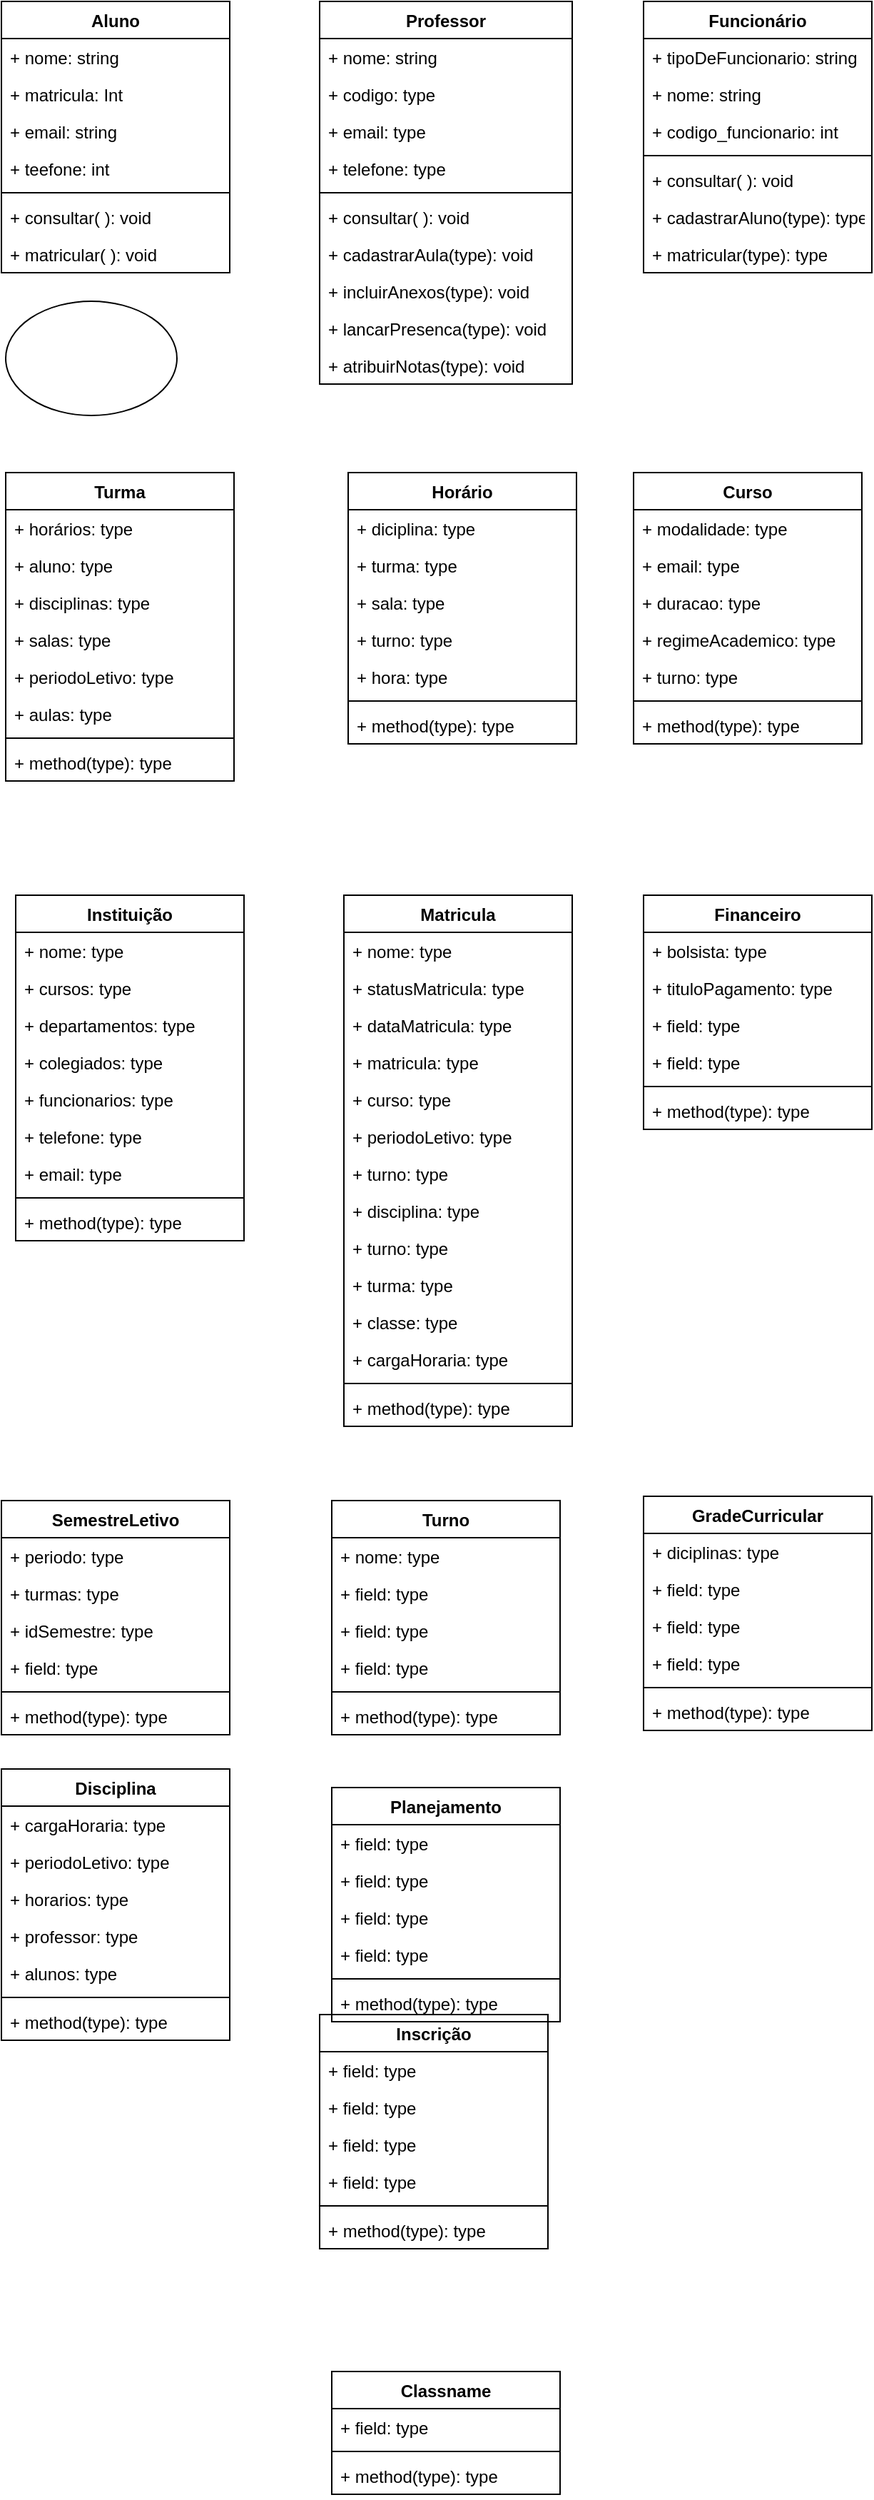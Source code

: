 <mxfile version="12.3.3" type="github" pages="1">
  <diagram id="O4b1mM1RUUwsPZIFDWEZ" name="PÃ¡gina-1">
    <mxGraphModel dx="802" dy="430" grid="1" gridSize="10" guides="1" tooltips="1" connect="1" arrows="1" fold="1" page="1" pageScale="1" pageWidth="827" pageHeight="1169" math="0" shadow="0">
      <root>
        <mxCell id="0"/>
        <mxCell id="1" parent="0"/>
        <mxCell id="_6sM0Nvt4yBUeLLIfEaT-5" value="Aluno" style="swimlane;fontStyle=1;align=center;verticalAlign=top;childLayout=stackLayout;horizontal=1;startSize=26;horizontalStack=0;resizeParent=1;resizeParentMax=0;resizeLast=0;collapsible=1;marginBottom=0;" parent="1" vertex="1">
          <mxGeometry x="110" y="40" width="160" height="190" as="geometry"/>
        </mxCell>
        <mxCell id="_6sM0Nvt4yBUeLLIfEaT-70" value="+ nome: string" style="text;strokeColor=none;fillColor=none;align=left;verticalAlign=top;spacingLeft=4;spacingRight=4;overflow=hidden;rotatable=0;points=[[0,0.5],[1,0.5]];portConstraint=eastwest;" parent="_6sM0Nvt4yBUeLLIfEaT-5" vertex="1">
          <mxGeometry y="26" width="160" height="26" as="geometry"/>
        </mxCell>
        <mxCell id="u512ASw4TgNbLf_zH4Zi-1" value="+ matricula: Int" style="text;strokeColor=none;fillColor=none;align=left;verticalAlign=top;spacingLeft=4;spacingRight=4;overflow=hidden;rotatable=0;points=[[0,0.5],[1,0.5]];portConstraint=eastwest;" parent="_6sM0Nvt4yBUeLLIfEaT-5" vertex="1">
          <mxGeometry y="52" width="160" height="26" as="geometry"/>
        </mxCell>
        <mxCell id="u512ASw4TgNbLf_zH4Zi-2" value="+ email: string" style="text;strokeColor=none;fillColor=none;align=left;verticalAlign=top;spacingLeft=4;spacingRight=4;overflow=hidden;rotatable=0;points=[[0,0.5],[1,0.5]];portConstraint=eastwest;" parent="_6sM0Nvt4yBUeLLIfEaT-5" vertex="1">
          <mxGeometry y="78" width="160" height="26" as="geometry"/>
        </mxCell>
        <mxCell id="_6sM0Nvt4yBUeLLIfEaT-6" value="+ teefone: int" style="text;strokeColor=none;fillColor=none;align=left;verticalAlign=top;spacingLeft=4;spacingRight=4;overflow=hidden;rotatable=0;points=[[0,0.5],[1,0.5]];portConstraint=eastwest;" parent="_6sM0Nvt4yBUeLLIfEaT-5" vertex="1">
          <mxGeometry y="104" width="160" height="26" as="geometry"/>
        </mxCell>
        <mxCell id="_6sM0Nvt4yBUeLLIfEaT-7" value="" style="line;strokeWidth=1;fillColor=none;align=left;verticalAlign=middle;spacingTop=-1;spacingLeft=3;spacingRight=3;rotatable=0;labelPosition=right;points=[];portConstraint=eastwest;" parent="_6sM0Nvt4yBUeLLIfEaT-5" vertex="1">
          <mxGeometry y="130" width="160" height="8" as="geometry"/>
        </mxCell>
        <mxCell id="_6sM0Nvt4yBUeLLIfEaT-8" value="+ consultar( ): void" style="text;strokeColor=none;fillColor=none;align=left;verticalAlign=top;spacingLeft=4;spacingRight=4;overflow=hidden;rotatable=0;points=[[0,0.5],[1,0.5]];portConstraint=eastwest;" parent="_6sM0Nvt4yBUeLLIfEaT-5" vertex="1">
          <mxGeometry y="138" width="160" height="26" as="geometry"/>
        </mxCell>
        <mxCell id="u512ASw4TgNbLf_zH4Zi-52" value="+ matricular( ): void" style="text;strokeColor=none;fillColor=none;align=left;verticalAlign=top;spacingLeft=4;spacingRight=4;overflow=hidden;rotatable=0;points=[[0,0.5],[1,0.5]];portConstraint=eastwest;" parent="_6sM0Nvt4yBUeLLIfEaT-5" vertex="1">
          <mxGeometry y="164" width="160" height="26" as="geometry"/>
        </mxCell>
        <mxCell id="_6sM0Nvt4yBUeLLIfEaT-9" value="Professor" style="swimlane;fontStyle=1;align=center;verticalAlign=top;childLayout=stackLayout;horizontal=1;startSize=26;horizontalStack=0;resizeParent=1;resizeParentMax=0;resizeLast=0;collapsible=1;marginBottom=0;" parent="1" vertex="1">
          <mxGeometry x="333" y="40" width="177" height="268" as="geometry"/>
        </mxCell>
        <mxCell id="u512ASw4TgNbLf_zH4Zi-7" value="+ nome: string" style="text;strokeColor=none;fillColor=none;align=left;verticalAlign=top;spacingLeft=4;spacingRight=4;overflow=hidden;rotatable=0;points=[[0,0.5],[1,0.5]];portConstraint=eastwest;" parent="_6sM0Nvt4yBUeLLIfEaT-9" vertex="1">
          <mxGeometry y="26" width="177" height="26" as="geometry"/>
        </mxCell>
        <mxCell id="u512ASw4TgNbLf_zH4Zi-9" value="+ codigo: type" style="text;strokeColor=none;fillColor=none;align=left;verticalAlign=top;spacingLeft=4;spacingRight=4;overflow=hidden;rotatable=0;points=[[0,0.5],[1,0.5]];portConstraint=eastwest;" parent="_6sM0Nvt4yBUeLLIfEaT-9" vertex="1">
          <mxGeometry y="52" width="177" height="26" as="geometry"/>
        </mxCell>
        <mxCell id="u512ASw4TgNbLf_zH4Zi-8" value="+ email: type" style="text;strokeColor=none;fillColor=none;align=left;verticalAlign=top;spacingLeft=4;spacingRight=4;overflow=hidden;rotatable=0;points=[[0,0.5],[1,0.5]];portConstraint=eastwest;" parent="_6sM0Nvt4yBUeLLIfEaT-9" vertex="1">
          <mxGeometry y="78" width="177" height="26" as="geometry"/>
        </mxCell>
        <mxCell id="_6sM0Nvt4yBUeLLIfEaT-10" value="+ telefone: type" style="text;strokeColor=none;fillColor=none;align=left;verticalAlign=top;spacingLeft=4;spacingRight=4;overflow=hidden;rotatable=0;points=[[0,0.5],[1,0.5]];portConstraint=eastwest;" parent="_6sM0Nvt4yBUeLLIfEaT-9" vertex="1">
          <mxGeometry y="104" width="177" height="26" as="geometry"/>
        </mxCell>
        <mxCell id="_6sM0Nvt4yBUeLLIfEaT-11" value="" style="line;strokeWidth=1;fillColor=none;align=left;verticalAlign=middle;spacingTop=-1;spacingLeft=3;spacingRight=3;rotatable=0;labelPosition=right;points=[];portConstraint=eastwest;" parent="_6sM0Nvt4yBUeLLIfEaT-9" vertex="1">
          <mxGeometry y="130" width="177" height="8" as="geometry"/>
        </mxCell>
        <mxCell id="u512ASw4TgNbLf_zH4Zi-57" value="+ consultar( ): void" style="text;strokeColor=none;fillColor=none;align=left;verticalAlign=top;spacingLeft=4;spacingRight=4;overflow=hidden;rotatable=0;points=[[0,0.5],[1,0.5]];portConstraint=eastwest;" parent="_6sM0Nvt4yBUeLLIfEaT-9" vertex="1">
          <mxGeometry y="138" width="177" height="26" as="geometry"/>
        </mxCell>
        <mxCell id="_6sM0Nvt4yBUeLLIfEaT-12" value="+ cadastrarAula(type): void" style="text;strokeColor=none;fillColor=none;align=left;verticalAlign=top;spacingLeft=4;spacingRight=4;overflow=hidden;rotatable=0;points=[[0,0.5],[1,0.5]];portConstraint=eastwest;" parent="_6sM0Nvt4yBUeLLIfEaT-9" vertex="1">
          <mxGeometry y="164" width="177" height="26" as="geometry"/>
        </mxCell>
        <mxCell id="u512ASw4TgNbLf_zH4Zi-53" value="+ incluirAnexos(type): void" style="text;strokeColor=none;fillColor=none;align=left;verticalAlign=top;spacingLeft=4;spacingRight=4;overflow=hidden;rotatable=0;points=[[0,0.5],[1,0.5]];portConstraint=eastwest;" parent="_6sM0Nvt4yBUeLLIfEaT-9" vertex="1">
          <mxGeometry y="190" width="177" height="26" as="geometry"/>
        </mxCell>
        <mxCell id="u512ASw4TgNbLf_zH4Zi-55" value="+ lancarPresenca(type): void" style="text;strokeColor=none;fillColor=none;align=left;verticalAlign=top;spacingLeft=4;spacingRight=4;overflow=hidden;rotatable=0;points=[[0,0.5],[1,0.5]];portConstraint=eastwest;" parent="_6sM0Nvt4yBUeLLIfEaT-9" vertex="1">
          <mxGeometry y="216" width="177" height="26" as="geometry"/>
        </mxCell>
        <mxCell id="u512ASw4TgNbLf_zH4Zi-54" value="+ atribuirNotas(type): void" style="text;strokeColor=none;fillColor=none;align=left;verticalAlign=top;spacingLeft=4;spacingRight=4;overflow=hidden;rotatable=0;points=[[0,0.5],[1,0.5]];portConstraint=eastwest;" parent="_6sM0Nvt4yBUeLLIfEaT-9" vertex="1">
          <mxGeometry y="242" width="177" height="26" as="geometry"/>
        </mxCell>
        <mxCell id="_6sM0Nvt4yBUeLLIfEaT-13" value="Funcionário" style="swimlane;fontStyle=1;align=center;verticalAlign=top;childLayout=stackLayout;horizontal=1;startSize=26;horizontalStack=0;resizeParent=1;resizeParentMax=0;resizeLast=0;collapsible=1;marginBottom=0;" parent="1" vertex="1">
          <mxGeometry x="560" y="40" width="160" height="190" as="geometry"/>
        </mxCell>
        <mxCell id="u512ASw4TgNbLf_zH4Zi-10" value="+ tipoDeFuncionario: string" style="text;strokeColor=none;fillColor=none;align=left;verticalAlign=top;spacingLeft=4;spacingRight=4;overflow=hidden;rotatable=0;points=[[0,0.5],[1,0.5]];portConstraint=eastwest;" parent="_6sM0Nvt4yBUeLLIfEaT-13" vertex="1">
          <mxGeometry y="26" width="160" height="26" as="geometry"/>
        </mxCell>
        <mxCell id="u512ASw4TgNbLf_zH4Zi-12" value="+ nome: string" style="text;strokeColor=none;fillColor=none;align=left;verticalAlign=top;spacingLeft=4;spacingRight=4;overflow=hidden;rotatable=0;points=[[0,0.5],[1,0.5]];portConstraint=eastwest;" parent="_6sM0Nvt4yBUeLLIfEaT-13" vertex="1">
          <mxGeometry y="52" width="160" height="26" as="geometry"/>
        </mxCell>
        <mxCell id="u512ASw4TgNbLf_zH4Zi-11" value="+ codigo_funcionario: int" style="text;strokeColor=none;fillColor=none;align=left;verticalAlign=top;spacingLeft=4;spacingRight=4;overflow=hidden;rotatable=0;points=[[0,0.5],[1,0.5]];portConstraint=eastwest;" parent="_6sM0Nvt4yBUeLLIfEaT-13" vertex="1">
          <mxGeometry y="78" width="160" height="26" as="geometry"/>
        </mxCell>
        <mxCell id="_6sM0Nvt4yBUeLLIfEaT-15" value="" style="line;strokeWidth=1;fillColor=none;align=left;verticalAlign=middle;spacingTop=-1;spacingLeft=3;spacingRight=3;rotatable=0;labelPosition=right;points=[];portConstraint=eastwest;" parent="_6sM0Nvt4yBUeLLIfEaT-13" vertex="1">
          <mxGeometry y="104" width="160" height="8" as="geometry"/>
        </mxCell>
        <mxCell id="u512ASw4TgNbLf_zH4Zi-58" value="+ consultar( ): void" style="text;strokeColor=none;fillColor=none;align=left;verticalAlign=top;spacingLeft=4;spacingRight=4;overflow=hidden;rotatable=0;points=[[0,0.5],[1,0.5]];portConstraint=eastwest;" parent="_6sM0Nvt4yBUeLLIfEaT-13" vertex="1">
          <mxGeometry y="112" width="160" height="26" as="geometry"/>
        </mxCell>
        <mxCell id="_6sM0Nvt4yBUeLLIfEaT-16" value="+ cadastrarAluno(type): type" style="text;strokeColor=none;fillColor=none;align=left;verticalAlign=top;spacingLeft=4;spacingRight=4;overflow=hidden;rotatable=0;points=[[0,0.5],[1,0.5]];portConstraint=eastwest;" parent="_6sM0Nvt4yBUeLLIfEaT-13" vertex="1">
          <mxGeometry y="138" width="160" height="26" as="geometry"/>
        </mxCell>
        <mxCell id="u512ASw4TgNbLf_zH4Zi-59" value="+ matricular(type): type" style="text;strokeColor=none;fillColor=none;align=left;verticalAlign=top;spacingLeft=4;spacingRight=4;overflow=hidden;rotatable=0;points=[[0,0.5],[1,0.5]];portConstraint=eastwest;" parent="_6sM0Nvt4yBUeLLIfEaT-13" vertex="1">
          <mxGeometry y="164" width="160" height="26" as="geometry"/>
        </mxCell>
        <mxCell id="_6sM0Nvt4yBUeLLIfEaT-17" value="Turma" style="swimlane;fontStyle=1;align=center;verticalAlign=top;childLayout=stackLayout;horizontal=1;startSize=26;horizontalStack=0;resizeParent=1;resizeParentMax=0;resizeLast=0;collapsible=1;marginBottom=0;" parent="1" vertex="1">
          <mxGeometry x="113" y="370" width="160" height="216" as="geometry"/>
        </mxCell>
        <mxCell id="u512ASw4TgNbLf_zH4Zi-13" value="+ horários: type" style="text;strokeColor=none;fillColor=none;align=left;verticalAlign=top;spacingLeft=4;spacingRight=4;overflow=hidden;rotatable=0;points=[[0,0.5],[1,0.5]];portConstraint=eastwest;" parent="_6sM0Nvt4yBUeLLIfEaT-17" vertex="1">
          <mxGeometry y="26" width="160" height="26" as="geometry"/>
        </mxCell>
        <mxCell id="u512ASw4TgNbLf_zH4Zi-15" value="+ aluno: type" style="text;strokeColor=none;fillColor=none;align=left;verticalAlign=top;spacingLeft=4;spacingRight=4;overflow=hidden;rotatable=0;points=[[0,0.5],[1,0.5]];portConstraint=eastwest;" parent="_6sM0Nvt4yBUeLLIfEaT-17" vertex="1">
          <mxGeometry y="52" width="160" height="26" as="geometry"/>
        </mxCell>
        <mxCell id="u512ASw4TgNbLf_zH4Zi-14" value="+ disciplinas: type" style="text;strokeColor=none;fillColor=none;align=left;verticalAlign=top;spacingLeft=4;spacingRight=4;overflow=hidden;rotatable=0;points=[[0,0.5],[1,0.5]];portConstraint=eastwest;" parent="_6sM0Nvt4yBUeLLIfEaT-17" vertex="1">
          <mxGeometry y="78" width="160" height="26" as="geometry"/>
        </mxCell>
        <mxCell id="_6sM0Nvt4yBUeLLIfEaT-18" value="+ salas: type" style="text;strokeColor=none;fillColor=none;align=left;verticalAlign=top;spacingLeft=4;spacingRight=4;overflow=hidden;rotatable=0;points=[[0,0.5],[1,0.5]];portConstraint=eastwest;" parent="_6sM0Nvt4yBUeLLIfEaT-17" vertex="1">
          <mxGeometry y="104" width="160" height="26" as="geometry"/>
        </mxCell>
        <mxCell id="u512ASw4TgNbLf_zH4Zi-60" value="+ periodoLetivo: type" style="text;strokeColor=none;fillColor=none;align=left;verticalAlign=top;spacingLeft=4;spacingRight=4;overflow=hidden;rotatable=0;points=[[0,0.5],[1,0.5]];portConstraint=eastwest;" parent="_6sM0Nvt4yBUeLLIfEaT-17" vertex="1">
          <mxGeometry y="130" width="160" height="26" as="geometry"/>
        </mxCell>
        <mxCell id="u512ASw4TgNbLf_zH4Zi-61" value="+ aulas: type" style="text;strokeColor=none;fillColor=none;align=left;verticalAlign=top;spacingLeft=4;spacingRight=4;overflow=hidden;rotatable=0;points=[[0,0.5],[1,0.5]];portConstraint=eastwest;" parent="_6sM0Nvt4yBUeLLIfEaT-17" vertex="1">
          <mxGeometry y="156" width="160" height="26" as="geometry"/>
        </mxCell>
        <mxCell id="_6sM0Nvt4yBUeLLIfEaT-19" value="" style="line;strokeWidth=1;fillColor=none;align=left;verticalAlign=middle;spacingTop=-1;spacingLeft=3;spacingRight=3;rotatable=0;labelPosition=right;points=[];portConstraint=eastwest;" parent="_6sM0Nvt4yBUeLLIfEaT-17" vertex="1">
          <mxGeometry y="182" width="160" height="8" as="geometry"/>
        </mxCell>
        <mxCell id="_6sM0Nvt4yBUeLLIfEaT-20" value="+ method(type): type" style="text;strokeColor=none;fillColor=none;align=left;verticalAlign=top;spacingLeft=4;spacingRight=4;overflow=hidden;rotatable=0;points=[[0,0.5],[1,0.5]];portConstraint=eastwest;" parent="_6sM0Nvt4yBUeLLIfEaT-17" vertex="1">
          <mxGeometry y="190" width="160" height="26" as="geometry"/>
        </mxCell>
        <mxCell id="_6sM0Nvt4yBUeLLIfEaT-21" value="Instituição" style="swimlane;fontStyle=1;align=center;verticalAlign=top;childLayout=stackLayout;horizontal=1;startSize=26;horizontalStack=0;resizeParent=1;resizeParentMax=0;resizeLast=0;collapsible=1;marginBottom=0;" parent="1" vertex="1">
          <mxGeometry x="120" y="666" width="160" height="242" as="geometry"/>
        </mxCell>
        <mxCell id="u512ASw4TgNbLf_zH4Zi-22" value="+ nome: type" style="text;strokeColor=none;fillColor=none;align=left;verticalAlign=top;spacingLeft=4;spacingRight=4;overflow=hidden;rotatable=0;points=[[0,0.5],[1,0.5]];portConstraint=eastwest;" parent="_6sM0Nvt4yBUeLLIfEaT-21" vertex="1">
          <mxGeometry y="26" width="160" height="26" as="geometry"/>
        </mxCell>
        <mxCell id="u512ASw4TgNbLf_zH4Zi-24" value="+ cursos: type" style="text;strokeColor=none;fillColor=none;align=left;verticalAlign=top;spacingLeft=4;spacingRight=4;overflow=hidden;rotatable=0;points=[[0,0.5],[1,0.5]];portConstraint=eastwest;" parent="_6sM0Nvt4yBUeLLIfEaT-21" vertex="1">
          <mxGeometry y="52" width="160" height="26" as="geometry"/>
        </mxCell>
        <mxCell id="u512ASw4TgNbLf_zH4Zi-23" value="+ departamentos: type" style="text;strokeColor=none;fillColor=none;align=left;verticalAlign=top;spacingLeft=4;spacingRight=4;overflow=hidden;rotatable=0;points=[[0,0.5],[1,0.5]];portConstraint=eastwest;" parent="_6sM0Nvt4yBUeLLIfEaT-21" vertex="1">
          <mxGeometry y="78" width="160" height="26" as="geometry"/>
        </mxCell>
        <mxCell id="_6sM0Nvt4yBUeLLIfEaT-22" value="+ colegiados: type" style="text;strokeColor=none;fillColor=none;align=left;verticalAlign=top;spacingLeft=4;spacingRight=4;overflow=hidden;rotatable=0;points=[[0,0.5],[1,0.5]];portConstraint=eastwest;" parent="_6sM0Nvt4yBUeLLIfEaT-21" vertex="1">
          <mxGeometry y="104" width="160" height="26" as="geometry"/>
        </mxCell>
        <mxCell id="u512ASw4TgNbLf_zH4Zi-64" value="+ funcionarios: type" style="text;strokeColor=none;fillColor=none;align=left;verticalAlign=top;spacingLeft=4;spacingRight=4;overflow=hidden;rotatable=0;points=[[0,0.5],[1,0.5]];portConstraint=eastwest;" parent="_6sM0Nvt4yBUeLLIfEaT-21" vertex="1">
          <mxGeometry y="130" width="160" height="26" as="geometry"/>
        </mxCell>
        <mxCell id="u512ASw4TgNbLf_zH4Zi-65" value="+ telefone: type" style="text;strokeColor=none;fillColor=none;align=left;verticalAlign=top;spacingLeft=4;spacingRight=4;overflow=hidden;rotatable=0;points=[[0,0.5],[1,0.5]];portConstraint=eastwest;" parent="_6sM0Nvt4yBUeLLIfEaT-21" vertex="1">
          <mxGeometry y="156" width="160" height="26" as="geometry"/>
        </mxCell>
        <mxCell id="u512ASw4TgNbLf_zH4Zi-66" value="+ email: type" style="text;strokeColor=none;fillColor=none;align=left;verticalAlign=top;spacingLeft=4;spacingRight=4;overflow=hidden;rotatable=0;points=[[0,0.5],[1,0.5]];portConstraint=eastwest;" parent="_6sM0Nvt4yBUeLLIfEaT-21" vertex="1">
          <mxGeometry y="182" width="160" height="26" as="geometry"/>
        </mxCell>
        <mxCell id="_6sM0Nvt4yBUeLLIfEaT-23" value="" style="line;strokeWidth=1;fillColor=none;align=left;verticalAlign=middle;spacingTop=-1;spacingLeft=3;spacingRight=3;rotatable=0;labelPosition=right;points=[];portConstraint=eastwest;" parent="_6sM0Nvt4yBUeLLIfEaT-21" vertex="1">
          <mxGeometry y="208" width="160" height="8" as="geometry"/>
        </mxCell>
        <mxCell id="_6sM0Nvt4yBUeLLIfEaT-24" value="+ method(type): type" style="text;strokeColor=none;fillColor=none;align=left;verticalAlign=top;spacingLeft=4;spacingRight=4;overflow=hidden;rotatable=0;points=[[0,0.5],[1,0.5]];portConstraint=eastwest;" parent="_6sM0Nvt4yBUeLLIfEaT-21" vertex="1">
          <mxGeometry y="216" width="160" height="26" as="geometry"/>
        </mxCell>
        <mxCell id="_6sM0Nvt4yBUeLLIfEaT-25" value="Horário" style="swimlane;fontStyle=1;align=center;verticalAlign=top;childLayout=stackLayout;horizontal=1;startSize=26;horizontalStack=0;resizeParent=1;resizeParentMax=0;resizeLast=0;collapsible=1;marginBottom=0;" parent="1" vertex="1">
          <mxGeometry x="353" y="370" width="160" height="190" as="geometry"/>
        </mxCell>
        <mxCell id="_6sM0Nvt4yBUeLLIfEaT-26" value="+ diciplina: type" style="text;strokeColor=none;fillColor=none;align=left;verticalAlign=top;spacingLeft=4;spacingRight=4;overflow=hidden;rotatable=0;points=[[0,0.5],[1,0.5]];portConstraint=eastwest;" parent="_6sM0Nvt4yBUeLLIfEaT-25" vertex="1">
          <mxGeometry y="26" width="160" height="26" as="geometry"/>
        </mxCell>
        <mxCell id="u512ASw4TgNbLf_zH4Zi-16" value="+ turma: type" style="text;strokeColor=none;fillColor=none;align=left;verticalAlign=top;spacingLeft=4;spacingRight=4;overflow=hidden;rotatable=0;points=[[0,0.5],[1,0.5]];portConstraint=eastwest;" parent="_6sM0Nvt4yBUeLLIfEaT-25" vertex="1">
          <mxGeometry y="52" width="160" height="26" as="geometry"/>
        </mxCell>
        <mxCell id="u512ASw4TgNbLf_zH4Zi-18" value="+ sala: type" style="text;strokeColor=none;fillColor=none;align=left;verticalAlign=top;spacingLeft=4;spacingRight=4;overflow=hidden;rotatable=0;points=[[0,0.5],[1,0.5]];portConstraint=eastwest;" parent="_6sM0Nvt4yBUeLLIfEaT-25" vertex="1">
          <mxGeometry y="78" width="160" height="26" as="geometry"/>
        </mxCell>
        <mxCell id="u512ASw4TgNbLf_zH4Zi-17" value="+ turno: type" style="text;strokeColor=none;fillColor=none;align=left;verticalAlign=top;spacingLeft=4;spacingRight=4;overflow=hidden;rotatable=0;points=[[0,0.5],[1,0.5]];portConstraint=eastwest;" parent="_6sM0Nvt4yBUeLLIfEaT-25" vertex="1">
          <mxGeometry y="104" width="160" height="26" as="geometry"/>
        </mxCell>
        <mxCell id="u512ASw4TgNbLf_zH4Zi-62" value="+ hora: type" style="text;strokeColor=none;fillColor=none;align=left;verticalAlign=top;spacingLeft=4;spacingRight=4;overflow=hidden;rotatable=0;points=[[0,0.5],[1,0.5]];portConstraint=eastwest;" parent="_6sM0Nvt4yBUeLLIfEaT-25" vertex="1">
          <mxGeometry y="130" width="160" height="26" as="geometry"/>
        </mxCell>
        <mxCell id="_6sM0Nvt4yBUeLLIfEaT-27" value="" style="line;strokeWidth=1;fillColor=none;align=left;verticalAlign=middle;spacingTop=-1;spacingLeft=3;spacingRight=3;rotatable=0;labelPosition=right;points=[];portConstraint=eastwest;" parent="_6sM0Nvt4yBUeLLIfEaT-25" vertex="1">
          <mxGeometry y="156" width="160" height="8" as="geometry"/>
        </mxCell>
        <mxCell id="_6sM0Nvt4yBUeLLIfEaT-28" value="+ method(type): type" style="text;strokeColor=none;fillColor=none;align=left;verticalAlign=top;spacingLeft=4;spacingRight=4;overflow=hidden;rotatable=0;points=[[0,0.5],[1,0.5]];portConstraint=eastwest;" parent="_6sM0Nvt4yBUeLLIfEaT-25" vertex="1">
          <mxGeometry y="164" width="160" height="26" as="geometry"/>
        </mxCell>
        <mxCell id="_6sM0Nvt4yBUeLLIfEaT-29" value="Matricula" style="swimlane;fontStyle=1;align=center;verticalAlign=top;childLayout=stackLayout;horizontal=1;startSize=26;horizontalStack=0;resizeParent=1;resizeParentMax=0;resizeLast=0;collapsible=1;marginBottom=0;" parent="1" vertex="1">
          <mxGeometry x="350" y="666" width="160" height="372" as="geometry"/>
        </mxCell>
        <mxCell id="u512ASw4TgNbLf_zH4Zi-25" value="+ nome: type" style="text;strokeColor=none;fillColor=none;align=left;verticalAlign=top;spacingLeft=4;spacingRight=4;overflow=hidden;rotatable=0;points=[[0,0.5],[1,0.5]];portConstraint=eastwest;" parent="_6sM0Nvt4yBUeLLIfEaT-29" vertex="1">
          <mxGeometry y="26" width="160" height="26" as="geometry"/>
        </mxCell>
        <mxCell id="u512ASw4TgNbLf_zH4Zi-74" value="+ statusMatricula: type" style="text;strokeColor=none;fillColor=none;align=left;verticalAlign=top;spacingLeft=4;spacingRight=4;overflow=hidden;rotatable=0;points=[[0,0.5],[1,0.5]];portConstraint=eastwest;" parent="_6sM0Nvt4yBUeLLIfEaT-29" vertex="1">
          <mxGeometry y="52" width="160" height="26" as="geometry"/>
        </mxCell>
        <mxCell id="u512ASw4TgNbLf_zH4Zi-73" value="+ dataMatricula: type" style="text;strokeColor=none;fillColor=none;align=left;verticalAlign=top;spacingLeft=4;spacingRight=4;overflow=hidden;rotatable=0;points=[[0,0.5],[1,0.5]];portConstraint=eastwest;" parent="_6sM0Nvt4yBUeLLIfEaT-29" vertex="1">
          <mxGeometry y="78" width="160" height="26" as="geometry"/>
        </mxCell>
        <mxCell id="u512ASw4TgNbLf_zH4Zi-27" value="+ matricula: type" style="text;strokeColor=none;fillColor=none;align=left;verticalAlign=top;spacingLeft=4;spacingRight=4;overflow=hidden;rotatable=0;points=[[0,0.5],[1,0.5]];portConstraint=eastwest;" parent="_6sM0Nvt4yBUeLLIfEaT-29" vertex="1">
          <mxGeometry y="104" width="160" height="26" as="geometry"/>
        </mxCell>
        <mxCell id="u512ASw4TgNbLf_zH4Zi-26" value="+ curso: type" style="text;strokeColor=none;fillColor=none;align=left;verticalAlign=top;spacingLeft=4;spacingRight=4;overflow=hidden;rotatable=0;points=[[0,0.5],[1,0.5]];portConstraint=eastwest;" parent="_6sM0Nvt4yBUeLLIfEaT-29" vertex="1">
          <mxGeometry y="130" width="160" height="26" as="geometry"/>
        </mxCell>
        <mxCell id="_6sM0Nvt4yBUeLLIfEaT-30" value="+ periodoLetivo: type" style="text;strokeColor=none;fillColor=none;align=left;verticalAlign=top;spacingLeft=4;spacingRight=4;overflow=hidden;rotatable=0;points=[[0,0.5],[1,0.5]];portConstraint=eastwest;" parent="_6sM0Nvt4yBUeLLIfEaT-29" vertex="1">
          <mxGeometry y="156" width="160" height="26" as="geometry"/>
        </mxCell>
        <mxCell id="u512ASw4TgNbLf_zH4Zi-67" value="+ turno: type" style="text;strokeColor=none;fillColor=none;align=left;verticalAlign=top;spacingLeft=4;spacingRight=4;overflow=hidden;rotatable=0;points=[[0,0.5],[1,0.5]];portConstraint=eastwest;" parent="_6sM0Nvt4yBUeLLIfEaT-29" vertex="1">
          <mxGeometry y="182" width="160" height="26" as="geometry"/>
        </mxCell>
        <mxCell id="u512ASw4TgNbLf_zH4Zi-70" value="+ disciplina: type" style="text;strokeColor=none;fillColor=none;align=left;verticalAlign=top;spacingLeft=4;spacingRight=4;overflow=hidden;rotatable=0;points=[[0,0.5],[1,0.5]];portConstraint=eastwest;" parent="_6sM0Nvt4yBUeLLIfEaT-29" vertex="1">
          <mxGeometry y="208" width="160" height="26" as="geometry"/>
        </mxCell>
        <mxCell id="u512ASw4TgNbLf_zH4Zi-71" value="+ turno: type" style="text;strokeColor=none;fillColor=none;align=left;verticalAlign=top;spacingLeft=4;spacingRight=4;overflow=hidden;rotatable=0;points=[[0,0.5],[1,0.5]];portConstraint=eastwest;" parent="_6sM0Nvt4yBUeLLIfEaT-29" vertex="1">
          <mxGeometry y="234" width="160" height="26" as="geometry"/>
        </mxCell>
        <mxCell id="u512ASw4TgNbLf_zH4Zi-72" value="+ turma: type" style="text;strokeColor=none;fillColor=none;align=left;verticalAlign=top;spacingLeft=4;spacingRight=4;overflow=hidden;rotatable=0;points=[[0,0.5],[1,0.5]];portConstraint=eastwest;" parent="_6sM0Nvt4yBUeLLIfEaT-29" vertex="1">
          <mxGeometry y="260" width="160" height="26" as="geometry"/>
        </mxCell>
        <mxCell id="u512ASw4TgNbLf_zH4Zi-69" value="+ classe: type" style="text;strokeColor=none;fillColor=none;align=left;verticalAlign=top;spacingLeft=4;spacingRight=4;overflow=hidden;rotatable=0;points=[[0,0.5],[1,0.5]];portConstraint=eastwest;" parent="_6sM0Nvt4yBUeLLIfEaT-29" vertex="1">
          <mxGeometry y="286" width="160" height="26" as="geometry"/>
        </mxCell>
        <mxCell id="u512ASw4TgNbLf_zH4Zi-68" value="+ cargaHoraria: type" style="text;strokeColor=none;fillColor=none;align=left;verticalAlign=top;spacingLeft=4;spacingRight=4;overflow=hidden;rotatable=0;points=[[0,0.5],[1,0.5]];portConstraint=eastwest;" parent="_6sM0Nvt4yBUeLLIfEaT-29" vertex="1">
          <mxGeometry y="312" width="160" height="26" as="geometry"/>
        </mxCell>
        <mxCell id="_6sM0Nvt4yBUeLLIfEaT-31" value="" style="line;strokeWidth=1;fillColor=none;align=left;verticalAlign=middle;spacingTop=-1;spacingLeft=3;spacingRight=3;rotatable=0;labelPosition=right;points=[];portConstraint=eastwest;" parent="_6sM0Nvt4yBUeLLIfEaT-29" vertex="1">
          <mxGeometry y="338" width="160" height="8" as="geometry"/>
        </mxCell>
        <mxCell id="_6sM0Nvt4yBUeLLIfEaT-32" value="+ method(type): type" style="text;strokeColor=none;fillColor=none;align=left;verticalAlign=top;spacingLeft=4;spacingRight=4;overflow=hidden;rotatable=0;points=[[0,0.5],[1,0.5]];portConstraint=eastwest;" parent="_6sM0Nvt4yBUeLLIfEaT-29" vertex="1">
          <mxGeometry y="346" width="160" height="26" as="geometry"/>
        </mxCell>
        <mxCell id="_6sM0Nvt4yBUeLLIfEaT-33" value="Curso" style="swimlane;fontStyle=1;align=center;verticalAlign=top;childLayout=stackLayout;horizontal=1;startSize=26;horizontalStack=0;resizeParent=1;resizeParentMax=0;resizeLast=0;collapsible=1;marginBottom=0;" parent="1" vertex="1">
          <mxGeometry x="553" y="370" width="160" height="190" as="geometry"/>
        </mxCell>
        <mxCell id="u512ASw4TgNbLf_zH4Zi-19" value="+ modalidade: type" style="text;strokeColor=none;fillColor=none;align=left;verticalAlign=top;spacingLeft=4;spacingRight=4;overflow=hidden;rotatable=0;points=[[0,0.5],[1,0.5]];portConstraint=eastwest;" parent="_6sM0Nvt4yBUeLLIfEaT-33" vertex="1">
          <mxGeometry y="26" width="160" height="26" as="geometry"/>
        </mxCell>
        <mxCell id="u512ASw4TgNbLf_zH4Zi-21" value="+ email: type" style="text;strokeColor=none;fillColor=none;align=left;verticalAlign=top;spacingLeft=4;spacingRight=4;overflow=hidden;rotatable=0;points=[[0,0.5],[1,0.5]];portConstraint=eastwest;" parent="_6sM0Nvt4yBUeLLIfEaT-33" vertex="1">
          <mxGeometry y="52" width="160" height="26" as="geometry"/>
        </mxCell>
        <mxCell id="u512ASw4TgNbLf_zH4Zi-20" value="+ duracao: type" style="text;strokeColor=none;fillColor=none;align=left;verticalAlign=top;spacingLeft=4;spacingRight=4;overflow=hidden;rotatable=0;points=[[0,0.5],[1,0.5]];portConstraint=eastwest;" parent="_6sM0Nvt4yBUeLLIfEaT-33" vertex="1">
          <mxGeometry y="78" width="160" height="26" as="geometry"/>
        </mxCell>
        <mxCell id="_6sM0Nvt4yBUeLLIfEaT-34" value="+ regimeAcademico: type" style="text;strokeColor=none;fillColor=none;align=left;verticalAlign=top;spacingLeft=4;spacingRight=4;overflow=hidden;rotatable=0;points=[[0,0.5],[1,0.5]];portConstraint=eastwest;" parent="_6sM0Nvt4yBUeLLIfEaT-33" vertex="1">
          <mxGeometry y="104" width="160" height="26" as="geometry"/>
        </mxCell>
        <mxCell id="u512ASw4TgNbLf_zH4Zi-63" value="+ turno: type" style="text;strokeColor=none;fillColor=none;align=left;verticalAlign=top;spacingLeft=4;spacingRight=4;overflow=hidden;rotatable=0;points=[[0,0.5],[1,0.5]];portConstraint=eastwest;" parent="_6sM0Nvt4yBUeLLIfEaT-33" vertex="1">
          <mxGeometry y="130" width="160" height="26" as="geometry"/>
        </mxCell>
        <mxCell id="_6sM0Nvt4yBUeLLIfEaT-35" value="" style="line;strokeWidth=1;fillColor=none;align=left;verticalAlign=middle;spacingTop=-1;spacingLeft=3;spacingRight=3;rotatable=0;labelPosition=right;points=[];portConstraint=eastwest;" parent="_6sM0Nvt4yBUeLLIfEaT-33" vertex="1">
          <mxGeometry y="156" width="160" height="8" as="geometry"/>
        </mxCell>
        <mxCell id="_6sM0Nvt4yBUeLLIfEaT-36" value="+ method(type): type" style="text;strokeColor=none;fillColor=none;align=left;verticalAlign=top;spacingLeft=4;spacingRight=4;overflow=hidden;rotatable=0;points=[[0,0.5],[1,0.5]];portConstraint=eastwest;" parent="_6sM0Nvt4yBUeLLIfEaT-33" vertex="1">
          <mxGeometry y="164" width="160" height="26" as="geometry"/>
        </mxCell>
        <mxCell id="_6sM0Nvt4yBUeLLIfEaT-37" value="Financeiro" style="swimlane;fontStyle=1;align=center;verticalAlign=top;childLayout=stackLayout;horizontal=1;startSize=26;horizontalStack=0;resizeParent=1;resizeParentMax=0;resizeLast=0;collapsible=1;marginBottom=0;" parent="1" vertex="1">
          <mxGeometry x="560" y="666" width="160" height="164" as="geometry"/>
        </mxCell>
        <mxCell id="_6sM0Nvt4yBUeLLIfEaT-38" value="+ bolsista: type" style="text;strokeColor=none;fillColor=none;align=left;verticalAlign=top;spacingLeft=4;spacingRight=4;overflow=hidden;rotatable=0;points=[[0,0.5],[1,0.5]];portConstraint=eastwest;" parent="_6sM0Nvt4yBUeLLIfEaT-37" vertex="1">
          <mxGeometry y="26" width="160" height="26" as="geometry"/>
        </mxCell>
        <mxCell id="u512ASw4TgNbLf_zH4Zi-28" value="+ tituloPagamento: type" style="text;strokeColor=none;fillColor=none;align=left;verticalAlign=top;spacingLeft=4;spacingRight=4;overflow=hidden;rotatable=0;points=[[0,0.5],[1,0.5]];portConstraint=eastwest;" parent="_6sM0Nvt4yBUeLLIfEaT-37" vertex="1">
          <mxGeometry y="52" width="160" height="26" as="geometry"/>
        </mxCell>
        <mxCell id="u512ASw4TgNbLf_zH4Zi-30" value="+ field: type" style="text;strokeColor=none;fillColor=none;align=left;verticalAlign=top;spacingLeft=4;spacingRight=4;overflow=hidden;rotatable=0;points=[[0,0.5],[1,0.5]];portConstraint=eastwest;" parent="_6sM0Nvt4yBUeLLIfEaT-37" vertex="1">
          <mxGeometry y="78" width="160" height="26" as="geometry"/>
        </mxCell>
        <mxCell id="u512ASw4TgNbLf_zH4Zi-29" value="+ field: type" style="text;strokeColor=none;fillColor=none;align=left;verticalAlign=top;spacingLeft=4;spacingRight=4;overflow=hidden;rotatable=0;points=[[0,0.5],[1,0.5]];portConstraint=eastwest;" parent="_6sM0Nvt4yBUeLLIfEaT-37" vertex="1">
          <mxGeometry y="104" width="160" height="26" as="geometry"/>
        </mxCell>
        <mxCell id="_6sM0Nvt4yBUeLLIfEaT-39" value="" style="line;strokeWidth=1;fillColor=none;align=left;verticalAlign=middle;spacingTop=-1;spacingLeft=3;spacingRight=3;rotatable=0;labelPosition=right;points=[];portConstraint=eastwest;" parent="_6sM0Nvt4yBUeLLIfEaT-37" vertex="1">
          <mxGeometry y="130" width="160" height="8" as="geometry"/>
        </mxCell>
        <mxCell id="_6sM0Nvt4yBUeLLIfEaT-40" value="+ method(type): type" style="text;strokeColor=none;fillColor=none;align=left;verticalAlign=top;spacingLeft=4;spacingRight=4;overflow=hidden;rotatable=0;points=[[0,0.5],[1,0.5]];portConstraint=eastwest;" parent="_6sM0Nvt4yBUeLLIfEaT-37" vertex="1">
          <mxGeometry y="138" width="160" height="26" as="geometry"/>
        </mxCell>
        <mxCell id="_6sM0Nvt4yBUeLLIfEaT-45" value="SemestreLetivo" style="swimlane;fontStyle=1;align=center;verticalAlign=top;childLayout=stackLayout;horizontal=1;startSize=26;horizontalStack=0;resizeParent=1;resizeParentMax=0;resizeLast=0;collapsible=1;marginBottom=0;" parent="1" vertex="1">
          <mxGeometry x="110" y="1090" width="160" height="164" as="geometry"/>
        </mxCell>
        <mxCell id="u512ASw4TgNbLf_zH4Zi-34" value="+ periodo: type" style="text;strokeColor=none;fillColor=none;align=left;verticalAlign=top;spacingLeft=4;spacingRight=4;overflow=hidden;rotatable=0;points=[[0,0.5],[1,0.5]];portConstraint=eastwest;" parent="_6sM0Nvt4yBUeLLIfEaT-45" vertex="1">
          <mxGeometry y="26" width="160" height="26" as="geometry"/>
        </mxCell>
        <mxCell id="u512ASw4TgNbLf_zH4Zi-36" value="+ turmas: type" style="text;strokeColor=none;fillColor=none;align=left;verticalAlign=top;spacingLeft=4;spacingRight=4;overflow=hidden;rotatable=0;points=[[0,0.5],[1,0.5]];portConstraint=eastwest;" parent="_6sM0Nvt4yBUeLLIfEaT-45" vertex="1">
          <mxGeometry y="52" width="160" height="26" as="geometry"/>
        </mxCell>
        <mxCell id="u512ASw4TgNbLf_zH4Zi-35" value="+ idSemestre: type" style="text;strokeColor=none;fillColor=none;align=left;verticalAlign=top;spacingLeft=4;spacingRight=4;overflow=hidden;rotatable=0;points=[[0,0.5],[1,0.5]];portConstraint=eastwest;" parent="_6sM0Nvt4yBUeLLIfEaT-45" vertex="1">
          <mxGeometry y="78" width="160" height="26" as="geometry"/>
        </mxCell>
        <mxCell id="_6sM0Nvt4yBUeLLIfEaT-46" value="+ field: type" style="text;strokeColor=none;fillColor=none;align=left;verticalAlign=top;spacingLeft=4;spacingRight=4;overflow=hidden;rotatable=0;points=[[0,0.5],[1,0.5]];portConstraint=eastwest;" parent="_6sM0Nvt4yBUeLLIfEaT-45" vertex="1">
          <mxGeometry y="104" width="160" height="26" as="geometry"/>
        </mxCell>
        <mxCell id="_6sM0Nvt4yBUeLLIfEaT-47" value="" style="line;strokeWidth=1;fillColor=none;align=left;verticalAlign=middle;spacingTop=-1;spacingLeft=3;spacingRight=3;rotatable=0;labelPosition=right;points=[];portConstraint=eastwest;" parent="_6sM0Nvt4yBUeLLIfEaT-45" vertex="1">
          <mxGeometry y="130" width="160" height="8" as="geometry"/>
        </mxCell>
        <mxCell id="_6sM0Nvt4yBUeLLIfEaT-48" value="+ method(type): type" style="text;strokeColor=none;fillColor=none;align=left;verticalAlign=top;spacingLeft=4;spacingRight=4;overflow=hidden;rotatable=0;points=[[0,0.5],[1,0.5]];portConstraint=eastwest;" parent="_6sM0Nvt4yBUeLLIfEaT-45" vertex="1">
          <mxGeometry y="138" width="160" height="26" as="geometry"/>
        </mxCell>
        <mxCell id="_6sM0Nvt4yBUeLLIfEaT-49" value="Turno" style="swimlane;fontStyle=1;align=center;verticalAlign=top;childLayout=stackLayout;horizontal=1;startSize=26;horizontalStack=0;resizeParent=1;resizeParentMax=0;resizeLast=0;collapsible=1;marginBottom=0;" parent="1" vertex="1">
          <mxGeometry x="341.5" y="1090" width="160" height="164" as="geometry"/>
        </mxCell>
        <mxCell id="u512ASw4TgNbLf_zH4Zi-37" value="+ nome: type" style="text;strokeColor=none;fillColor=none;align=left;verticalAlign=top;spacingLeft=4;spacingRight=4;overflow=hidden;rotatable=0;points=[[0,0.5],[1,0.5]];portConstraint=eastwest;" parent="_6sM0Nvt4yBUeLLIfEaT-49" vertex="1">
          <mxGeometry y="26" width="160" height="26" as="geometry"/>
        </mxCell>
        <mxCell id="u512ASw4TgNbLf_zH4Zi-39" value="+ field: type" style="text;strokeColor=none;fillColor=none;align=left;verticalAlign=top;spacingLeft=4;spacingRight=4;overflow=hidden;rotatable=0;points=[[0,0.5],[1,0.5]];portConstraint=eastwest;" parent="_6sM0Nvt4yBUeLLIfEaT-49" vertex="1">
          <mxGeometry y="52" width="160" height="26" as="geometry"/>
        </mxCell>
        <mxCell id="u512ASw4TgNbLf_zH4Zi-38" value="+ field: type" style="text;strokeColor=none;fillColor=none;align=left;verticalAlign=top;spacingLeft=4;spacingRight=4;overflow=hidden;rotatable=0;points=[[0,0.5],[1,0.5]];portConstraint=eastwest;" parent="_6sM0Nvt4yBUeLLIfEaT-49" vertex="1">
          <mxGeometry y="78" width="160" height="26" as="geometry"/>
        </mxCell>
        <mxCell id="_6sM0Nvt4yBUeLLIfEaT-50" value="+ field: type" style="text;strokeColor=none;fillColor=none;align=left;verticalAlign=top;spacingLeft=4;spacingRight=4;overflow=hidden;rotatable=0;points=[[0,0.5],[1,0.5]];portConstraint=eastwest;" parent="_6sM0Nvt4yBUeLLIfEaT-49" vertex="1">
          <mxGeometry y="104" width="160" height="26" as="geometry"/>
        </mxCell>
        <mxCell id="_6sM0Nvt4yBUeLLIfEaT-51" value="" style="line;strokeWidth=1;fillColor=none;align=left;verticalAlign=middle;spacingTop=-1;spacingLeft=3;spacingRight=3;rotatable=0;labelPosition=right;points=[];portConstraint=eastwest;" parent="_6sM0Nvt4yBUeLLIfEaT-49" vertex="1">
          <mxGeometry y="130" width="160" height="8" as="geometry"/>
        </mxCell>
        <mxCell id="_6sM0Nvt4yBUeLLIfEaT-52" value="+ method(type): type" style="text;strokeColor=none;fillColor=none;align=left;verticalAlign=top;spacingLeft=4;spacingRight=4;overflow=hidden;rotatable=0;points=[[0,0.5],[1,0.5]];portConstraint=eastwest;" parent="_6sM0Nvt4yBUeLLIfEaT-49" vertex="1">
          <mxGeometry y="138" width="160" height="26" as="geometry"/>
        </mxCell>
        <mxCell id="_6sM0Nvt4yBUeLLIfEaT-53" value="GradeCurricular" style="swimlane;fontStyle=1;align=center;verticalAlign=top;childLayout=stackLayout;horizontal=1;startSize=26;horizontalStack=0;resizeParent=1;resizeParentMax=0;resizeLast=0;collapsible=1;marginBottom=0;" parent="1" vertex="1">
          <mxGeometry x="560" y="1087" width="160" height="164" as="geometry"/>
        </mxCell>
        <mxCell id="u512ASw4TgNbLf_zH4Zi-40" value="+ diciplinas: type" style="text;strokeColor=none;fillColor=none;align=left;verticalAlign=top;spacingLeft=4;spacingRight=4;overflow=hidden;rotatable=0;points=[[0,0.5],[1,0.5]];portConstraint=eastwest;" parent="_6sM0Nvt4yBUeLLIfEaT-53" vertex="1">
          <mxGeometry y="26" width="160" height="26" as="geometry"/>
        </mxCell>
        <mxCell id="u512ASw4TgNbLf_zH4Zi-42" value="+ field: type" style="text;strokeColor=none;fillColor=none;align=left;verticalAlign=top;spacingLeft=4;spacingRight=4;overflow=hidden;rotatable=0;points=[[0,0.5],[1,0.5]];portConstraint=eastwest;" parent="_6sM0Nvt4yBUeLLIfEaT-53" vertex="1">
          <mxGeometry y="52" width="160" height="26" as="geometry"/>
        </mxCell>
        <mxCell id="u512ASw4TgNbLf_zH4Zi-41" value="+ field: type" style="text;strokeColor=none;fillColor=none;align=left;verticalAlign=top;spacingLeft=4;spacingRight=4;overflow=hidden;rotatable=0;points=[[0,0.5],[1,0.5]];portConstraint=eastwest;" parent="_6sM0Nvt4yBUeLLIfEaT-53" vertex="1">
          <mxGeometry y="78" width="160" height="26" as="geometry"/>
        </mxCell>
        <mxCell id="_6sM0Nvt4yBUeLLIfEaT-54" value="+ field: type" style="text;strokeColor=none;fillColor=none;align=left;verticalAlign=top;spacingLeft=4;spacingRight=4;overflow=hidden;rotatable=0;points=[[0,0.5],[1,0.5]];portConstraint=eastwest;" parent="_6sM0Nvt4yBUeLLIfEaT-53" vertex="1">
          <mxGeometry y="104" width="160" height="26" as="geometry"/>
        </mxCell>
        <mxCell id="_6sM0Nvt4yBUeLLIfEaT-55" value="" style="line;strokeWidth=1;fillColor=none;align=left;verticalAlign=middle;spacingTop=-1;spacingLeft=3;spacingRight=3;rotatable=0;labelPosition=right;points=[];portConstraint=eastwest;" parent="_6sM0Nvt4yBUeLLIfEaT-53" vertex="1">
          <mxGeometry y="130" width="160" height="8" as="geometry"/>
        </mxCell>
        <mxCell id="_6sM0Nvt4yBUeLLIfEaT-56" value="+ method(type): type" style="text;strokeColor=none;fillColor=none;align=left;verticalAlign=top;spacingLeft=4;spacingRight=4;overflow=hidden;rotatable=0;points=[[0,0.5],[1,0.5]];portConstraint=eastwest;" parent="_6sM0Nvt4yBUeLLIfEaT-53" vertex="1">
          <mxGeometry y="138" width="160" height="26" as="geometry"/>
        </mxCell>
        <mxCell id="_6sM0Nvt4yBUeLLIfEaT-57" value="Disciplina" style="swimlane;fontStyle=1;align=center;verticalAlign=top;childLayout=stackLayout;horizontal=1;startSize=26;horizontalStack=0;resizeParent=1;resizeParentMax=0;resizeLast=0;collapsible=1;marginBottom=0;" parent="1" vertex="1">
          <mxGeometry x="110" y="1278" width="160" height="190" as="geometry"/>
        </mxCell>
        <mxCell id="u512ASw4TgNbLf_zH4Zi-43" value="+ cargaHoraria: type" style="text;strokeColor=none;fillColor=none;align=left;verticalAlign=top;spacingLeft=4;spacingRight=4;overflow=hidden;rotatable=0;points=[[0,0.5],[1,0.5]];portConstraint=eastwest;" parent="_6sM0Nvt4yBUeLLIfEaT-57" vertex="1">
          <mxGeometry y="26" width="160" height="26" as="geometry"/>
        </mxCell>
        <mxCell id="u512ASw4TgNbLf_zH4Zi-45" value="+ periodoLetivo: type" style="text;strokeColor=none;fillColor=none;align=left;verticalAlign=top;spacingLeft=4;spacingRight=4;overflow=hidden;rotatable=0;points=[[0,0.5],[1,0.5]];portConstraint=eastwest;" parent="_6sM0Nvt4yBUeLLIfEaT-57" vertex="1">
          <mxGeometry y="52" width="160" height="26" as="geometry"/>
        </mxCell>
        <mxCell id="u512ASw4TgNbLf_zH4Zi-44" value="+ horarios: type" style="text;strokeColor=none;fillColor=none;align=left;verticalAlign=top;spacingLeft=4;spacingRight=4;overflow=hidden;rotatable=0;points=[[0,0.5],[1,0.5]];portConstraint=eastwest;" parent="_6sM0Nvt4yBUeLLIfEaT-57" vertex="1">
          <mxGeometry y="78" width="160" height="26" as="geometry"/>
        </mxCell>
        <mxCell id="_6sM0Nvt4yBUeLLIfEaT-58" value="+ professor: type" style="text;strokeColor=none;fillColor=none;align=left;verticalAlign=top;spacingLeft=4;spacingRight=4;overflow=hidden;rotatable=0;points=[[0,0.5],[1,0.5]];portConstraint=eastwest;" parent="_6sM0Nvt4yBUeLLIfEaT-57" vertex="1">
          <mxGeometry y="104" width="160" height="26" as="geometry"/>
        </mxCell>
        <mxCell id="u512ASw4TgNbLf_zH4Zi-75" value="+ alunos: type" style="text;strokeColor=none;fillColor=none;align=left;verticalAlign=top;spacingLeft=4;spacingRight=4;overflow=hidden;rotatable=0;points=[[0,0.5],[1,0.5]];portConstraint=eastwest;" parent="_6sM0Nvt4yBUeLLIfEaT-57" vertex="1">
          <mxGeometry y="130" width="160" height="26" as="geometry"/>
        </mxCell>
        <mxCell id="_6sM0Nvt4yBUeLLIfEaT-59" value="" style="line;strokeWidth=1;fillColor=none;align=left;verticalAlign=middle;spacingTop=-1;spacingLeft=3;spacingRight=3;rotatable=0;labelPosition=right;points=[];portConstraint=eastwest;" parent="_6sM0Nvt4yBUeLLIfEaT-57" vertex="1">
          <mxGeometry y="156" width="160" height="8" as="geometry"/>
        </mxCell>
        <mxCell id="_6sM0Nvt4yBUeLLIfEaT-60" value="+ method(type): type" style="text;strokeColor=none;fillColor=none;align=left;verticalAlign=top;spacingLeft=4;spacingRight=4;overflow=hidden;rotatable=0;points=[[0,0.5],[1,0.5]];portConstraint=eastwest;" parent="_6sM0Nvt4yBUeLLIfEaT-57" vertex="1">
          <mxGeometry y="164" width="160" height="26" as="geometry"/>
        </mxCell>
        <mxCell id="_6sM0Nvt4yBUeLLIfEaT-61" value="Inscrição" style="swimlane;fontStyle=1;align=center;verticalAlign=top;childLayout=stackLayout;horizontal=1;startSize=26;horizontalStack=0;resizeParent=1;resizeParentMax=0;resizeLast=0;collapsible=1;marginBottom=0;" parent="1" vertex="1">
          <mxGeometry x="333" y="1450" width="160" height="164" as="geometry"/>
        </mxCell>
        <mxCell id="u512ASw4TgNbLf_zH4Zi-46" value="+ field: type" style="text;strokeColor=none;fillColor=none;align=left;verticalAlign=top;spacingLeft=4;spacingRight=4;overflow=hidden;rotatable=0;points=[[0,0.5],[1,0.5]];portConstraint=eastwest;" parent="_6sM0Nvt4yBUeLLIfEaT-61" vertex="1">
          <mxGeometry y="26" width="160" height="26" as="geometry"/>
        </mxCell>
        <mxCell id="u512ASw4TgNbLf_zH4Zi-48" value="+ field: type" style="text;strokeColor=none;fillColor=none;align=left;verticalAlign=top;spacingLeft=4;spacingRight=4;overflow=hidden;rotatable=0;points=[[0,0.5],[1,0.5]];portConstraint=eastwest;" parent="_6sM0Nvt4yBUeLLIfEaT-61" vertex="1">
          <mxGeometry y="52" width="160" height="26" as="geometry"/>
        </mxCell>
        <mxCell id="u512ASw4TgNbLf_zH4Zi-47" value="+ field: type" style="text;strokeColor=none;fillColor=none;align=left;verticalAlign=top;spacingLeft=4;spacingRight=4;overflow=hidden;rotatable=0;points=[[0,0.5],[1,0.5]];portConstraint=eastwest;" parent="_6sM0Nvt4yBUeLLIfEaT-61" vertex="1">
          <mxGeometry y="78" width="160" height="26" as="geometry"/>
        </mxCell>
        <mxCell id="_6sM0Nvt4yBUeLLIfEaT-62" value="+ field: type" style="text;strokeColor=none;fillColor=none;align=left;verticalAlign=top;spacingLeft=4;spacingRight=4;overflow=hidden;rotatable=0;points=[[0,0.5],[1,0.5]];portConstraint=eastwest;" parent="_6sM0Nvt4yBUeLLIfEaT-61" vertex="1">
          <mxGeometry y="104" width="160" height="26" as="geometry"/>
        </mxCell>
        <mxCell id="_6sM0Nvt4yBUeLLIfEaT-63" value="" style="line;strokeWidth=1;fillColor=none;align=left;verticalAlign=middle;spacingTop=-1;spacingLeft=3;spacingRight=3;rotatable=0;labelPosition=right;points=[];portConstraint=eastwest;" parent="_6sM0Nvt4yBUeLLIfEaT-61" vertex="1">
          <mxGeometry y="130" width="160" height="8" as="geometry"/>
        </mxCell>
        <mxCell id="_6sM0Nvt4yBUeLLIfEaT-64" value="+ method(type): type" style="text;strokeColor=none;fillColor=none;align=left;verticalAlign=top;spacingLeft=4;spacingRight=4;overflow=hidden;rotatable=0;points=[[0,0.5],[1,0.5]];portConstraint=eastwest;" parent="_6sM0Nvt4yBUeLLIfEaT-61" vertex="1">
          <mxGeometry y="138" width="160" height="26" as="geometry"/>
        </mxCell>
        <mxCell id="_6sM0Nvt4yBUeLLIfEaT-65" value="Planejamento" style="swimlane;fontStyle=1;align=center;verticalAlign=top;childLayout=stackLayout;horizontal=1;startSize=26;horizontalStack=0;resizeParent=1;resizeParentMax=0;resizeLast=0;collapsible=1;marginBottom=0;" parent="1" vertex="1">
          <mxGeometry x="341.5" y="1291" width="160" height="164" as="geometry"/>
        </mxCell>
        <mxCell id="u512ASw4TgNbLf_zH4Zi-49" value="+ field: type" style="text;strokeColor=none;fillColor=none;align=left;verticalAlign=top;spacingLeft=4;spacingRight=4;overflow=hidden;rotatable=0;points=[[0,0.5],[1,0.5]];portConstraint=eastwest;" parent="_6sM0Nvt4yBUeLLIfEaT-65" vertex="1">
          <mxGeometry y="26" width="160" height="26" as="geometry"/>
        </mxCell>
        <mxCell id="u512ASw4TgNbLf_zH4Zi-51" value="+ field: type" style="text;strokeColor=none;fillColor=none;align=left;verticalAlign=top;spacingLeft=4;spacingRight=4;overflow=hidden;rotatable=0;points=[[0,0.5],[1,0.5]];portConstraint=eastwest;" parent="_6sM0Nvt4yBUeLLIfEaT-65" vertex="1">
          <mxGeometry y="52" width="160" height="26" as="geometry"/>
        </mxCell>
        <mxCell id="u512ASw4TgNbLf_zH4Zi-50" value="+ field: type" style="text;strokeColor=none;fillColor=none;align=left;verticalAlign=top;spacingLeft=4;spacingRight=4;overflow=hidden;rotatable=0;points=[[0,0.5],[1,0.5]];portConstraint=eastwest;" parent="_6sM0Nvt4yBUeLLIfEaT-65" vertex="1">
          <mxGeometry y="78" width="160" height="26" as="geometry"/>
        </mxCell>
        <mxCell id="_6sM0Nvt4yBUeLLIfEaT-66" value="+ field: type" style="text;strokeColor=none;fillColor=none;align=left;verticalAlign=top;spacingLeft=4;spacingRight=4;overflow=hidden;rotatable=0;points=[[0,0.5],[1,0.5]];portConstraint=eastwest;" parent="_6sM0Nvt4yBUeLLIfEaT-65" vertex="1">
          <mxGeometry y="104" width="160" height="26" as="geometry"/>
        </mxCell>
        <mxCell id="_6sM0Nvt4yBUeLLIfEaT-67" value="" style="line;strokeWidth=1;fillColor=none;align=left;verticalAlign=middle;spacingTop=-1;spacingLeft=3;spacingRight=3;rotatable=0;labelPosition=right;points=[];portConstraint=eastwest;" parent="_6sM0Nvt4yBUeLLIfEaT-65" vertex="1">
          <mxGeometry y="130" width="160" height="8" as="geometry"/>
        </mxCell>
        <mxCell id="_6sM0Nvt4yBUeLLIfEaT-68" value="+ method(type): type" style="text;strokeColor=none;fillColor=none;align=left;verticalAlign=top;spacingLeft=4;spacingRight=4;overflow=hidden;rotatable=0;points=[[0,0.5],[1,0.5]];portConstraint=eastwest;" parent="_6sM0Nvt4yBUeLLIfEaT-65" vertex="1">
          <mxGeometry y="138" width="160" height="26" as="geometry"/>
        </mxCell>
        <mxCell id="ifP2xt2m5oDujDaR4c0D-1" value="Classname" style="swimlane;fontStyle=1;align=center;verticalAlign=top;childLayout=stackLayout;horizontal=1;startSize=26;horizontalStack=0;resizeParent=1;resizeParentMax=0;resizeLast=0;collapsible=1;marginBottom=0;" parent="1" vertex="1">
          <mxGeometry x="341.5" y="1700" width="160" height="86" as="geometry"/>
        </mxCell>
        <mxCell id="ifP2xt2m5oDujDaR4c0D-2" value="+ field: type" style="text;strokeColor=none;fillColor=none;align=left;verticalAlign=top;spacingLeft=4;spacingRight=4;overflow=hidden;rotatable=0;points=[[0,0.5],[1,0.5]];portConstraint=eastwest;" parent="ifP2xt2m5oDujDaR4c0D-1" vertex="1">
          <mxGeometry y="26" width="160" height="26" as="geometry"/>
        </mxCell>
        <mxCell id="ifP2xt2m5oDujDaR4c0D-3" value="" style="line;strokeWidth=1;fillColor=none;align=left;verticalAlign=middle;spacingTop=-1;spacingLeft=3;spacingRight=3;rotatable=0;labelPosition=right;points=[];portConstraint=eastwest;" parent="ifP2xt2m5oDujDaR4c0D-1" vertex="1">
          <mxGeometry y="52" width="160" height="8" as="geometry"/>
        </mxCell>
        <mxCell id="ifP2xt2m5oDujDaR4c0D-4" value="+ method(type): type" style="text;strokeColor=none;fillColor=none;align=left;verticalAlign=top;spacingLeft=4;spacingRight=4;overflow=hidden;rotatable=0;points=[[0,0.5],[1,0.5]];portConstraint=eastwest;" parent="ifP2xt2m5oDujDaR4c0D-1" vertex="1">
          <mxGeometry y="60" width="160" height="26" as="geometry"/>
        </mxCell>
        <mxCell id="_z8NFFe6ooewmXWbS54b-1" value="" style="ellipse;whiteSpace=wrap;html=1;" parent="1" vertex="1">
          <mxGeometry x="113" y="250" width="120" height="80" as="geometry"/>
        </mxCell>
      </root>
    </mxGraphModel>
  </diagram>
</mxfile>
